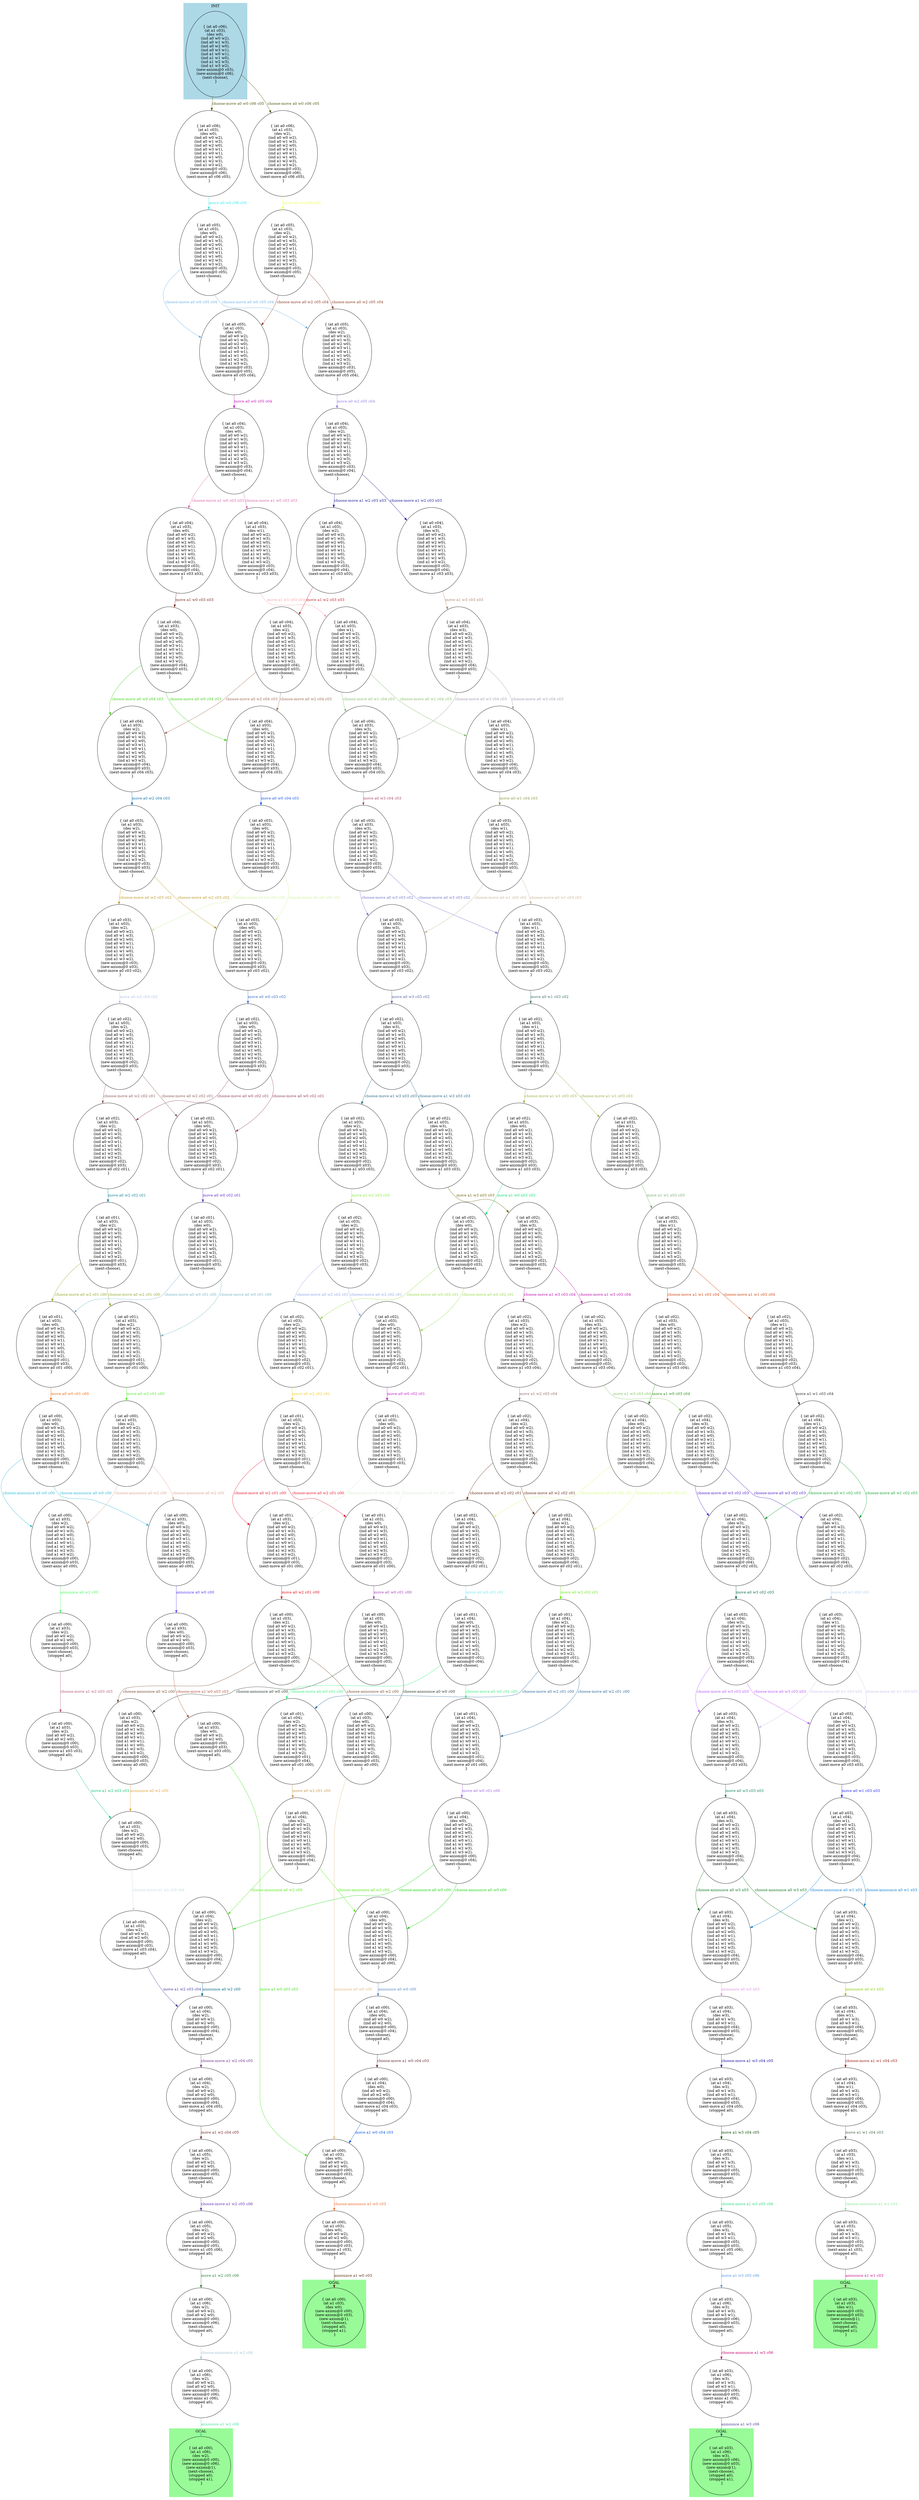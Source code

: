 digraph G {
0 [label="{ (at a0 c06),
(at a1 c03),
(des w0),
(ind a0 w0 w2),
(ind a0 w1 w3),
(ind a0 w2 w0),
(ind a0 w3 w1),
(ind a1 w0 w1),
(ind a1 w1 w0),
(ind a1 w2 w3),
(ind a1 w3 w2),
(new-axiom@0 c03),
(new-axiom@0 c06),
(next-choose),
 }"];
1 [label="{ (at a0 c06),
(at a1 c03),
(des w0),
(ind a0 w0 w2),
(ind a0 w1 w3),
(ind a0 w2 w0),
(ind a0 w3 w1),
(ind a1 w0 w1),
(ind a1 w1 w0),
(ind a1 w2 w3),
(ind a1 w3 w2),
(new-axiom@0 c03),
(new-axiom@0 c06),
(next-move a0 c06 c05),
 }"];
2 [label="{ (at a0 c06),
(at a1 c03),
(des w2),
(ind a0 w0 w2),
(ind a0 w1 w3),
(ind a0 w2 w0),
(ind a0 w3 w1),
(ind a1 w0 w1),
(ind a1 w1 w0),
(ind a1 w2 w3),
(ind a1 w3 w2),
(new-axiom@0 c03),
(new-axiom@0 c06),
(next-move a0 c06 c05),
 }"];
3 [label="{ (at a0 c05),
(at a1 c03),
(des w0),
(ind a0 w0 w2),
(ind a0 w1 w3),
(ind a0 w2 w0),
(ind a0 w3 w1),
(ind a1 w0 w1),
(ind a1 w1 w0),
(ind a1 w2 w3),
(ind a1 w3 w2),
(new-axiom@0 c03),
(new-axiom@0 c05),
(next-choose),
 }"];
4 [label="{ (at a0 c05),
(at a1 c03),
(des w2),
(ind a0 w0 w2),
(ind a0 w1 w3),
(ind a0 w2 w0),
(ind a0 w3 w1),
(ind a1 w0 w1),
(ind a1 w1 w0),
(ind a1 w2 w3),
(ind a1 w3 w2),
(new-axiom@0 c03),
(new-axiom@0 c05),
(next-choose),
 }"];
5 [label="{ (at a0 c05),
(at a1 c03),
(des w0),
(ind a0 w0 w2),
(ind a0 w1 w3),
(ind a0 w2 w0),
(ind a0 w3 w1),
(ind a1 w0 w1),
(ind a1 w1 w0),
(ind a1 w2 w3),
(ind a1 w3 w2),
(new-axiom@0 c03),
(new-axiom@0 c05),
(next-move a0 c05 c04),
 }"];
6 [label="{ (at a0 c05),
(at a1 c03),
(des w2),
(ind a0 w0 w2),
(ind a0 w1 w3),
(ind a0 w2 w0),
(ind a0 w3 w1),
(ind a1 w0 w1),
(ind a1 w1 w0),
(ind a1 w2 w3),
(ind a1 w3 w2),
(new-axiom@0 c03),
(new-axiom@0 c05),
(next-move a0 c05 c04),
 }"];
7 [label="{ (at a0 c04),
(at a1 c03),
(des w0),
(ind a0 w0 w2),
(ind a0 w1 w3),
(ind a0 w2 w0),
(ind a0 w3 w1),
(ind a1 w0 w1),
(ind a1 w1 w0),
(ind a1 w2 w3),
(ind a1 w3 w2),
(new-axiom@0 c03),
(new-axiom@0 c04),
(next-choose),
 }"];
8 [label="{ (at a0 c04),
(at a1 c03),
(des w2),
(ind a0 w0 w2),
(ind a0 w1 w3),
(ind a0 w2 w0),
(ind a0 w3 w1),
(ind a1 w0 w1),
(ind a1 w1 w0),
(ind a1 w2 w3),
(ind a1 w3 w2),
(new-axiom@0 c03),
(new-axiom@0 c04),
(next-choose),
 }"];
9 [label="{ (at a0 c04),
(at a1 c03),
(des w0),
(ind a0 w0 w2),
(ind a0 w1 w3),
(ind a0 w2 w0),
(ind a0 w3 w1),
(ind a1 w0 w1),
(ind a1 w1 w0),
(ind a1 w2 w3),
(ind a1 w3 w2),
(new-axiom@0 c03),
(new-axiom@0 c04),
(next-move a1 c03 x03),
 }"];
10 [label="{ (at a0 c04),
(at a1 c03),
(des w1),
(ind a0 w0 w2),
(ind a0 w1 w3),
(ind a0 w2 w0),
(ind a0 w3 w1),
(ind a1 w0 w1),
(ind a1 w1 w0),
(ind a1 w2 w3),
(ind a1 w3 w2),
(new-axiom@0 c03),
(new-axiom@0 c04),
(next-move a1 c03 x03),
 }"];
11 [label="{ (at a0 c04),
(at a1 c03),
(des w3),
(ind a0 w0 w2),
(ind a0 w1 w3),
(ind a0 w2 w0),
(ind a0 w3 w1),
(ind a1 w0 w1),
(ind a1 w1 w0),
(ind a1 w2 w3),
(ind a1 w3 w2),
(new-axiom@0 c03),
(new-axiom@0 c04),
(next-move a1 c03 x03),
 }"];
12 [label="{ (at a0 c04),
(at a1 c03),
(des w2),
(ind a0 w0 w2),
(ind a0 w1 w3),
(ind a0 w2 w0),
(ind a0 w3 w1),
(ind a1 w0 w1),
(ind a1 w1 w0),
(ind a1 w2 w3),
(ind a1 w3 w2),
(new-axiom@0 c03),
(new-axiom@0 c04),
(next-move a1 c03 x03),
 }"];
13 [label="{ (at a0 c04),
(at a1 x03),
(des w0),
(ind a0 w0 w2),
(ind a0 w1 w3),
(ind a0 w2 w0),
(ind a0 w3 w1),
(ind a1 w0 w1),
(ind a1 w1 w0),
(ind a1 w2 w3),
(ind a1 w3 w2),
(new-axiom@0 c04),
(new-axiom@0 x03),
(next-choose),
 }"];
14 [label="{ (at a0 c04),
(at a1 x03),
(des w1),
(ind a0 w0 w2),
(ind a0 w1 w3),
(ind a0 w2 w0),
(ind a0 w3 w1),
(ind a1 w0 w1),
(ind a1 w1 w0),
(ind a1 w2 w3),
(ind a1 w3 w2),
(new-axiom@0 c04),
(new-axiom@0 x03),
(next-choose),
 }"];
15 [label="{ (at a0 c04),
(at a1 x03),
(des w3),
(ind a0 w0 w2),
(ind a0 w1 w3),
(ind a0 w2 w0),
(ind a0 w3 w1),
(ind a1 w0 w1),
(ind a1 w1 w0),
(ind a1 w2 w3),
(ind a1 w3 w2),
(new-axiom@0 c04),
(new-axiom@0 x03),
(next-choose),
 }"];
16 [label="{ (at a0 c04),
(at a1 x03),
(des w2),
(ind a0 w0 w2),
(ind a0 w1 w3),
(ind a0 w2 w0),
(ind a0 w3 w1),
(ind a1 w0 w1),
(ind a1 w1 w0),
(ind a1 w2 w3),
(ind a1 w3 w2),
(new-axiom@0 c04),
(new-axiom@0 x03),
(next-choose),
 }"];
17 [label="{ (at a0 c04),
(at a1 x03),
(des w2),
(ind a0 w0 w2),
(ind a0 w1 w3),
(ind a0 w2 w0),
(ind a0 w3 w1),
(ind a1 w0 w1),
(ind a1 w1 w0),
(ind a1 w2 w3),
(ind a1 w3 w2),
(new-axiom@0 c04),
(new-axiom@0 x03),
(next-move a0 c04 c03),
 }"];
18 [label="{ (at a0 c04),
(at a1 x03),
(des w0),
(ind a0 w0 w2),
(ind a0 w1 w3),
(ind a0 w2 w0),
(ind a0 w3 w1),
(ind a1 w0 w1),
(ind a1 w1 w0),
(ind a1 w2 w3),
(ind a1 w3 w2),
(new-axiom@0 c04),
(new-axiom@0 x03),
(next-move a0 c04 c03),
 }"];
19 [label="{ (at a0 c04),
(at a1 x03),
(des w3),
(ind a0 w0 w2),
(ind a0 w1 w3),
(ind a0 w2 w0),
(ind a0 w3 w1),
(ind a1 w0 w1),
(ind a1 w1 w0),
(ind a1 w2 w3),
(ind a1 w3 w2),
(new-axiom@0 c04),
(new-axiom@0 x03),
(next-move a0 c04 c03),
 }"];
20 [label="{ (at a0 c04),
(at a1 x03),
(des w1),
(ind a0 w0 w2),
(ind a0 w1 w3),
(ind a0 w2 w0),
(ind a0 w3 w1),
(ind a1 w0 w1),
(ind a1 w1 w0),
(ind a1 w2 w3),
(ind a1 w3 w2),
(new-axiom@0 c04),
(new-axiom@0 x03),
(next-move a0 c04 c03),
 }"];
21 [label="{ (at a0 c03),
(at a1 x03),
(des w2),
(ind a0 w0 w2),
(ind a0 w1 w3),
(ind a0 w2 w0),
(ind a0 w3 w1),
(ind a1 w0 w1),
(ind a1 w1 w0),
(ind a1 w2 w3),
(ind a1 w3 w2),
(new-axiom@0 c03),
(new-axiom@0 x03),
(next-choose),
 }"];
22 [label="{ (at a0 c03),
(at a1 x03),
(des w0),
(ind a0 w0 w2),
(ind a0 w1 w3),
(ind a0 w2 w0),
(ind a0 w3 w1),
(ind a1 w0 w1),
(ind a1 w1 w0),
(ind a1 w2 w3),
(ind a1 w3 w2),
(new-axiom@0 c03),
(new-axiom@0 x03),
(next-choose),
 }"];
23 [label="{ (at a0 c03),
(at a1 x03),
(des w3),
(ind a0 w0 w2),
(ind a0 w1 w3),
(ind a0 w2 w0),
(ind a0 w3 w1),
(ind a1 w0 w1),
(ind a1 w1 w0),
(ind a1 w2 w3),
(ind a1 w3 w2),
(new-axiom@0 c03),
(new-axiom@0 x03),
(next-choose),
 }"];
24 [label="{ (at a0 c03),
(at a1 x03),
(des w1),
(ind a0 w0 w2),
(ind a0 w1 w3),
(ind a0 w2 w0),
(ind a0 w3 w1),
(ind a1 w0 w1),
(ind a1 w1 w0),
(ind a1 w2 w3),
(ind a1 w3 w2),
(new-axiom@0 c03),
(new-axiom@0 x03),
(next-choose),
 }"];
25 [label="{ (at a0 c03),
(at a1 x03),
(des w2),
(ind a0 w0 w2),
(ind a0 w1 w3),
(ind a0 w2 w0),
(ind a0 w3 w1),
(ind a1 w0 w1),
(ind a1 w1 w0),
(ind a1 w2 w3),
(ind a1 w3 w2),
(new-axiom@0 c03),
(new-axiom@0 x03),
(next-move a0 c03 c02),
 }"];
26 [label="{ (at a0 c03),
(at a1 x03),
(des w0),
(ind a0 w0 w2),
(ind a0 w1 w3),
(ind a0 w2 w0),
(ind a0 w3 w1),
(ind a1 w0 w1),
(ind a1 w1 w0),
(ind a1 w2 w3),
(ind a1 w3 w2),
(new-axiom@0 c03),
(new-axiom@0 x03),
(next-move a0 c03 c02),
 }"];
27 [label="{ (at a0 c03),
(at a1 x03),
(des w3),
(ind a0 w0 w2),
(ind a0 w1 w3),
(ind a0 w2 w0),
(ind a0 w3 w1),
(ind a1 w0 w1),
(ind a1 w1 w0),
(ind a1 w2 w3),
(ind a1 w3 w2),
(new-axiom@0 c03),
(new-axiom@0 x03),
(next-move a0 c03 c02),
 }"];
28 [label="{ (at a0 c03),
(at a1 x03),
(des w1),
(ind a0 w0 w2),
(ind a0 w1 w3),
(ind a0 w2 w0),
(ind a0 w3 w1),
(ind a1 w0 w1),
(ind a1 w1 w0),
(ind a1 w2 w3),
(ind a1 w3 w2),
(new-axiom@0 c03),
(new-axiom@0 x03),
(next-move a0 c03 c02),
 }"];
29 [label="{ (at a0 c02),
(at a1 x03),
(des w2),
(ind a0 w0 w2),
(ind a0 w1 w3),
(ind a0 w2 w0),
(ind a0 w3 w1),
(ind a1 w0 w1),
(ind a1 w1 w0),
(ind a1 w2 w3),
(ind a1 w3 w2),
(new-axiom@0 c02),
(new-axiom@0 x03),
(next-choose),
 }"];
30 [label="{ (at a0 c02),
(at a1 x03),
(des w0),
(ind a0 w0 w2),
(ind a0 w1 w3),
(ind a0 w2 w0),
(ind a0 w3 w1),
(ind a1 w0 w1),
(ind a1 w1 w0),
(ind a1 w2 w3),
(ind a1 w3 w2),
(new-axiom@0 c02),
(new-axiom@0 x03),
(next-choose),
 }"];
31 [label="{ (at a0 c02),
(at a1 x03),
(des w3),
(ind a0 w0 w2),
(ind a0 w1 w3),
(ind a0 w2 w0),
(ind a0 w3 w1),
(ind a1 w0 w1),
(ind a1 w1 w0),
(ind a1 w2 w3),
(ind a1 w3 w2),
(new-axiom@0 c02),
(new-axiom@0 x03),
(next-choose),
 }"];
32 [label="{ (at a0 c02),
(at a1 x03),
(des w1),
(ind a0 w0 w2),
(ind a0 w1 w3),
(ind a0 w2 w0),
(ind a0 w3 w1),
(ind a1 w0 w1),
(ind a1 w1 w0),
(ind a1 w2 w3),
(ind a1 w3 w2),
(new-axiom@0 c02),
(new-axiom@0 x03),
(next-choose),
 }"];
33 [label="{ (at a0 c02),
(at a1 x03),
(des w2),
(ind a0 w0 w2),
(ind a0 w1 w3),
(ind a0 w2 w0),
(ind a0 w3 w1),
(ind a1 w0 w1),
(ind a1 w1 w0),
(ind a1 w2 w3),
(ind a1 w3 w2),
(new-axiom@0 c02),
(new-axiom@0 x03),
(next-move a0 c02 c01),
 }"];
34 [label="{ (at a0 c02),
(at a1 x03),
(des w0),
(ind a0 w0 w2),
(ind a0 w1 w3),
(ind a0 w2 w0),
(ind a0 w3 w1),
(ind a1 w0 w1),
(ind a1 w1 w0),
(ind a1 w2 w3),
(ind a1 w3 w2),
(new-axiom@0 c02),
(new-axiom@0 x03),
(next-move a0 c02 c01),
 }"];
35 [label="{ (at a0 c02),
(at a1 x03),
(des w2),
(ind a0 w0 w2),
(ind a0 w1 w3),
(ind a0 w2 w0),
(ind a0 w3 w1),
(ind a1 w0 w1),
(ind a1 w1 w0),
(ind a1 w2 w3),
(ind a1 w3 w2),
(new-axiom@0 c02),
(new-axiom@0 x03),
(next-move a1 x03 c03),
 }"];
36 [label="{ (at a0 c02),
(at a1 x03),
(des w3),
(ind a0 w0 w2),
(ind a0 w1 w3),
(ind a0 w2 w0),
(ind a0 w3 w1),
(ind a1 w0 w1),
(ind a1 w1 w0),
(ind a1 w2 w3),
(ind a1 w3 w2),
(new-axiom@0 c02),
(new-axiom@0 x03),
(next-move a1 x03 c03),
 }"];
37 [label="{ (at a0 c02),
(at a1 x03),
(des w1),
(ind a0 w0 w2),
(ind a0 w1 w3),
(ind a0 w2 w0),
(ind a0 w3 w1),
(ind a1 w0 w1),
(ind a1 w1 w0),
(ind a1 w2 w3),
(ind a1 w3 w2),
(new-axiom@0 c02),
(new-axiom@0 x03),
(next-move a1 x03 c03),
 }"];
38 [label="{ (at a0 c02),
(at a1 x03),
(des w0),
(ind a0 w0 w2),
(ind a0 w1 w3),
(ind a0 w2 w0),
(ind a0 w3 w1),
(ind a1 w0 w1),
(ind a1 w1 w0),
(ind a1 w2 w3),
(ind a1 w3 w2),
(new-axiom@0 c02),
(new-axiom@0 x03),
(next-move a1 x03 c03),
 }"];
39 [label="{ (at a0 c01),
(at a1 x03),
(des w2),
(ind a0 w0 w2),
(ind a0 w1 w3),
(ind a0 w2 w0),
(ind a0 w3 w1),
(ind a1 w0 w1),
(ind a1 w1 w0),
(ind a1 w2 w3),
(ind a1 w3 w2),
(new-axiom@0 c01),
(new-axiom@0 x03),
(next-choose),
 }"];
40 [label="{ (at a0 c01),
(at a1 x03),
(des w0),
(ind a0 w0 w2),
(ind a0 w1 w3),
(ind a0 w2 w0),
(ind a0 w3 w1),
(ind a1 w0 w1),
(ind a1 w1 w0),
(ind a1 w2 w3),
(ind a1 w3 w2),
(new-axiom@0 c01),
(new-axiom@0 x03),
(next-choose),
 }"];
41 [label="{ (at a0 c02),
(at a1 c03),
(des w2),
(ind a0 w0 w2),
(ind a0 w1 w3),
(ind a0 w2 w0),
(ind a0 w3 w1),
(ind a1 w0 w1),
(ind a1 w1 w0),
(ind a1 w2 w3),
(ind a1 w3 w2),
(new-axiom@0 c02),
(new-axiom@0 c03),
(next-choose),
 }"];
42 [label="{ (at a0 c02),
(at a1 c03),
(des w3),
(ind a0 w0 w2),
(ind a0 w1 w3),
(ind a0 w2 w0),
(ind a0 w3 w1),
(ind a1 w0 w1),
(ind a1 w1 w0),
(ind a1 w2 w3),
(ind a1 w3 w2),
(new-axiom@0 c02),
(new-axiom@0 c03),
(next-choose),
 }"];
43 [label="{ (at a0 c02),
(at a1 c03),
(des w1),
(ind a0 w0 w2),
(ind a0 w1 w3),
(ind a0 w2 w0),
(ind a0 w3 w1),
(ind a1 w0 w1),
(ind a1 w1 w0),
(ind a1 w2 w3),
(ind a1 w3 w2),
(new-axiom@0 c02),
(new-axiom@0 c03),
(next-choose),
 }"];
44 [label="{ (at a0 c02),
(at a1 c03),
(des w0),
(ind a0 w0 w2),
(ind a0 w1 w3),
(ind a0 w2 w0),
(ind a0 w3 w1),
(ind a1 w0 w1),
(ind a1 w1 w0),
(ind a1 w2 w3),
(ind a1 w3 w2),
(new-axiom@0 c02),
(new-axiom@0 c03),
(next-choose),
 }"];
45 [label="{ (at a0 c01),
(at a1 x03),
(des w0),
(ind a0 w0 w2),
(ind a0 w1 w3),
(ind a0 w2 w0),
(ind a0 w3 w1),
(ind a1 w0 w1),
(ind a1 w1 w0),
(ind a1 w2 w3),
(ind a1 w3 w2),
(new-axiom@0 c01),
(new-axiom@0 x03),
(next-move a0 c01 c00),
 }"];
46 [label="{ (at a0 c01),
(at a1 x03),
(des w2),
(ind a0 w0 w2),
(ind a0 w1 w3),
(ind a0 w2 w0),
(ind a0 w3 w1),
(ind a1 w0 w1),
(ind a1 w1 w0),
(ind a1 w2 w3),
(ind a1 w3 w2),
(new-axiom@0 c01),
(new-axiom@0 x03),
(next-move a0 c01 c00),
 }"];
47 [label="{ (at a0 c02),
(at a1 c03),
(des w2),
(ind a0 w0 w2),
(ind a0 w1 w3),
(ind a0 w2 w0),
(ind a0 w3 w1),
(ind a1 w0 w1),
(ind a1 w1 w0),
(ind a1 w2 w3),
(ind a1 w3 w2),
(new-axiom@0 c02),
(new-axiom@0 c03),
(next-move a0 c02 c01),
 }"];
48 [label="{ (at a0 c02),
(at a1 c03),
(des w0),
(ind a0 w0 w2),
(ind a0 w1 w3),
(ind a0 w2 w0),
(ind a0 w3 w1),
(ind a1 w0 w1),
(ind a1 w1 w0),
(ind a1 w2 w3),
(ind a1 w3 w2),
(new-axiom@0 c02),
(new-axiom@0 c03),
(next-move a0 c02 c01),
 }"];
49 [label="{ (at a0 c02),
(at a1 c03),
(des w2),
(ind a0 w0 w2),
(ind a0 w1 w3),
(ind a0 w2 w0),
(ind a0 w3 w1),
(ind a1 w0 w1),
(ind a1 w1 w0),
(ind a1 w2 w3),
(ind a1 w3 w2),
(new-axiom@0 c02),
(new-axiom@0 c03),
(next-move a1 c03 c04),
 }"];
50 [label="{ (at a0 c02),
(at a1 c03),
(des w3),
(ind a0 w0 w2),
(ind a0 w1 w3),
(ind a0 w2 w0),
(ind a0 w3 w1),
(ind a1 w0 w1),
(ind a1 w1 w0),
(ind a1 w2 w3),
(ind a1 w3 w2),
(new-axiom@0 c02),
(new-axiom@0 c03),
(next-move a1 c03 c04),
 }"];
51 [label="{ (at a0 c02),
(at a1 c03),
(des w1),
(ind a0 w0 w2),
(ind a0 w1 w3),
(ind a0 w2 w0),
(ind a0 w3 w1),
(ind a1 w0 w1),
(ind a1 w1 w0),
(ind a1 w2 w3),
(ind a1 w3 w2),
(new-axiom@0 c02),
(new-axiom@0 c03),
(next-move a1 c03 c04),
 }"];
52 [label="{ (at a0 c02),
(at a1 c03),
(des w0),
(ind a0 w0 w2),
(ind a0 w1 w3),
(ind a0 w2 w0),
(ind a0 w3 w1),
(ind a1 w0 w1),
(ind a1 w1 w0),
(ind a1 w2 w3),
(ind a1 w3 w2),
(new-axiom@0 c02),
(new-axiom@0 c03),
(next-move a1 c03 c04),
 }"];
53 [label="{ (at a0 c00),
(at a1 x03),
(des w0),
(ind a0 w0 w2),
(ind a0 w1 w3),
(ind a0 w2 w0),
(ind a0 w3 w1),
(ind a1 w0 w1),
(ind a1 w1 w0),
(ind a1 w2 w3),
(ind a1 w3 w2),
(new-axiom@0 c00),
(new-axiom@0 x03),
(next-choose),
 }"];
54 [label="{ (at a0 c00),
(at a1 x03),
(des w2),
(ind a0 w0 w2),
(ind a0 w1 w3),
(ind a0 w2 w0),
(ind a0 w3 w1),
(ind a1 w0 w1),
(ind a1 w1 w0),
(ind a1 w2 w3),
(ind a1 w3 w2),
(new-axiom@0 c00),
(new-axiom@0 x03),
(next-choose),
 }"];
55 [label="{ (at a0 c01),
(at a1 c03),
(des w2),
(ind a0 w0 w2),
(ind a0 w1 w3),
(ind a0 w2 w0),
(ind a0 w3 w1),
(ind a1 w0 w1),
(ind a1 w1 w0),
(ind a1 w2 w3),
(ind a1 w3 w2),
(new-axiom@0 c01),
(new-axiom@0 c03),
(next-choose),
 }"];
56 [label="{ (at a0 c01),
(at a1 c03),
(des w0),
(ind a0 w0 w2),
(ind a0 w1 w3),
(ind a0 w2 w0),
(ind a0 w3 w1),
(ind a1 w0 w1),
(ind a1 w1 w0),
(ind a1 w2 w3),
(ind a1 w3 w2),
(new-axiom@0 c01),
(new-axiom@0 c03),
(next-choose),
 }"];
57 [label="{ (at a0 c02),
(at a1 c04),
(des w2),
(ind a0 w0 w2),
(ind a0 w1 w3),
(ind a0 w2 w0),
(ind a0 w3 w1),
(ind a1 w0 w1),
(ind a1 w1 w0),
(ind a1 w2 w3),
(ind a1 w3 w2),
(new-axiom@0 c02),
(new-axiom@0 c04),
(next-choose),
 }"];
58 [label="{ (at a0 c02),
(at a1 c04),
(des w3),
(ind a0 w0 w2),
(ind a0 w1 w3),
(ind a0 w2 w0),
(ind a0 w3 w1),
(ind a1 w0 w1),
(ind a1 w1 w0),
(ind a1 w2 w3),
(ind a1 w3 w2),
(new-axiom@0 c02),
(new-axiom@0 c04),
(next-choose),
 }"];
59 [label="{ (at a0 c02),
(at a1 c04),
(des w1),
(ind a0 w0 w2),
(ind a0 w1 w3),
(ind a0 w2 w0),
(ind a0 w3 w1),
(ind a1 w0 w1),
(ind a1 w1 w0),
(ind a1 w2 w3),
(ind a1 w3 w2),
(new-axiom@0 c02),
(new-axiom@0 c04),
(next-choose),
 }"];
60 [label="{ (at a0 c02),
(at a1 c04),
(des w0),
(ind a0 w0 w2),
(ind a0 w1 w3),
(ind a0 w2 w0),
(ind a0 w3 w1),
(ind a1 w0 w1),
(ind a1 w1 w0),
(ind a1 w2 w3),
(ind a1 w3 w2),
(new-axiom@0 c02),
(new-axiom@0 c04),
(next-choose),
 }"];
61 [label="{ (at a0 c00),
(at a1 x03),
(des w0),
(ind a0 w0 w2),
(ind a0 w1 w3),
(ind a0 w2 w0),
(ind a0 w3 w1),
(ind a1 w0 w1),
(ind a1 w1 w0),
(ind a1 w2 w3),
(ind a1 w3 w2),
(new-axiom@0 c00),
(new-axiom@0 x03),
(next-annc a0 c00),
 }"];
62 [label="{ (at a0 c00),
(at a1 x03),
(des w2),
(ind a0 w0 w2),
(ind a0 w1 w3),
(ind a0 w2 w0),
(ind a0 w3 w1),
(ind a1 w0 w1),
(ind a1 w1 w0),
(ind a1 w2 w3),
(ind a1 w3 w2),
(new-axiom@0 c00),
(new-axiom@0 x03),
(next-annc a0 c00),
 }"];
63 [label="{ (at a0 c01),
(at a1 c03),
(des w0),
(ind a0 w0 w2),
(ind a0 w1 w3),
(ind a0 w2 w0),
(ind a0 w3 w1),
(ind a1 w0 w1),
(ind a1 w1 w0),
(ind a1 w2 w3),
(ind a1 w3 w2),
(new-axiom@0 c01),
(new-axiom@0 c03),
(next-move a0 c01 c00),
 }"];
64 [label="{ (at a0 c01),
(at a1 c03),
(des w2),
(ind a0 w0 w2),
(ind a0 w1 w3),
(ind a0 w2 w0),
(ind a0 w3 w1),
(ind a1 w0 w1),
(ind a1 w1 w0),
(ind a1 w2 w3),
(ind a1 w3 w2),
(new-axiom@0 c01),
(new-axiom@0 c03),
(next-move a0 c01 c00),
 }"];
65 [label="{ (at a0 c02),
(at a1 c04),
(des w2),
(ind a0 w0 w2),
(ind a0 w1 w3),
(ind a0 w2 w0),
(ind a0 w3 w1),
(ind a1 w0 w1),
(ind a1 w1 w0),
(ind a1 w2 w3),
(ind a1 w3 w2),
(new-axiom@0 c02),
(new-axiom@0 c04),
(next-move a0 c02 c01),
 }"];
66 [label="{ (at a0 c02),
(at a1 c04),
(des w0),
(ind a0 w0 w2),
(ind a0 w1 w3),
(ind a0 w2 w0),
(ind a0 w3 w1),
(ind a1 w0 w1),
(ind a1 w1 w0),
(ind a1 w2 w3),
(ind a1 w3 w2),
(new-axiom@0 c02),
(new-axiom@0 c04),
(next-move a0 c02 c01),
 }"];
67 [label="{ (at a0 c02),
(at a1 c04),
(des w3),
(ind a0 w0 w2),
(ind a0 w1 w3),
(ind a0 w2 w0),
(ind a0 w3 w1),
(ind a1 w0 w1),
(ind a1 w1 w0),
(ind a1 w2 w3),
(ind a1 w3 w2),
(new-axiom@0 c02),
(new-axiom@0 c04),
(next-move a0 c02 c03),
 }"];
68 [label="{ (at a0 c02),
(at a1 c04),
(des w1),
(ind a0 w0 w2),
(ind a0 w1 w3),
(ind a0 w2 w0),
(ind a0 w3 w1),
(ind a1 w0 w1),
(ind a1 w1 w0),
(ind a1 w2 w3),
(ind a1 w3 w2),
(new-axiom@0 c02),
(new-axiom@0 c04),
(next-move a0 c02 c03),
 }"];
69 [label="{ (at a0 c00),
(at a1 x03),
(des w0),
(ind a0 w0 w2),
(ind a0 w2 w0),
(new-axiom@0 c00),
(new-axiom@0 x03),
(next-choose),
(stopped a0),
 }"];
70 [label="{ (at a0 c00),
(at a1 x03),
(des w2),
(ind a0 w0 w2),
(ind a0 w2 w0),
(new-axiom@0 c00),
(new-axiom@0 x03),
(next-choose),
(stopped a0),
 }"];
71 [label="{ (at a0 c00),
(at a1 c03),
(des w0),
(ind a0 w0 w2),
(ind a0 w1 w3),
(ind a0 w2 w0),
(ind a0 w3 w1),
(ind a1 w0 w1),
(ind a1 w1 w0),
(ind a1 w2 w3),
(ind a1 w3 w2),
(new-axiom@0 c00),
(new-axiom@0 c03),
(next-choose),
 }"];
72 [label="{ (at a0 c00),
(at a1 c03),
(des w2),
(ind a0 w0 w2),
(ind a0 w1 w3),
(ind a0 w2 w0),
(ind a0 w3 w1),
(ind a1 w0 w1),
(ind a1 w1 w0),
(ind a1 w2 w3),
(ind a1 w3 w2),
(new-axiom@0 c00),
(new-axiom@0 c03),
(next-choose),
 }"];
73 [label="{ (at a0 c01),
(at a1 c04),
(des w2),
(ind a0 w0 w2),
(ind a0 w1 w3),
(ind a0 w2 w0),
(ind a0 w3 w1),
(ind a1 w0 w1),
(ind a1 w1 w0),
(ind a1 w2 w3),
(ind a1 w3 w2),
(new-axiom@0 c01),
(new-axiom@0 c04),
(next-choose),
 }"];
74 [label="{ (at a0 c01),
(at a1 c04),
(des w0),
(ind a0 w0 w2),
(ind a0 w1 w3),
(ind a0 w2 w0),
(ind a0 w3 w1),
(ind a1 w0 w1),
(ind a1 w1 w0),
(ind a1 w2 w3),
(ind a1 w3 w2),
(new-axiom@0 c01),
(new-axiom@0 c04),
(next-choose),
 }"];
75 [label="{ (at a0 c03),
(at a1 c04),
(des w3),
(ind a0 w0 w2),
(ind a0 w1 w3),
(ind a0 w2 w0),
(ind a0 w3 w1),
(ind a1 w0 w1),
(ind a1 w1 w0),
(ind a1 w2 w3),
(ind a1 w3 w2),
(new-axiom@0 c03),
(new-axiom@0 c04),
(next-choose),
 }"];
76 [label="{ (at a0 c03),
(at a1 c04),
(des w1),
(ind a0 w0 w2),
(ind a0 w1 w3),
(ind a0 w2 w0),
(ind a0 w3 w1),
(ind a1 w0 w1),
(ind a1 w1 w0),
(ind a1 w2 w3),
(ind a1 w3 w2),
(new-axiom@0 c03),
(new-axiom@0 c04),
(next-choose),
 }"];
77 [label="{ (at a0 c00),
(at a1 x03),
(des w0),
(ind a0 w0 w2),
(ind a0 w2 w0),
(new-axiom@0 c00),
(new-axiom@0 x03),
(next-move a1 x03 c03),
(stopped a0),
 }"];
78 [label="{ (at a0 c00),
(at a1 x03),
(des w2),
(ind a0 w0 w2),
(ind a0 w2 w0),
(new-axiom@0 c00),
(new-axiom@0 x03),
(next-move a1 x03 c03),
(stopped a0),
 }"];
79 [label="{ (at a0 c00),
(at a1 c03),
(des w0),
(ind a0 w0 w2),
(ind a0 w1 w3),
(ind a0 w2 w0),
(ind a0 w3 w1),
(ind a1 w0 w1),
(ind a1 w1 w0),
(ind a1 w2 w3),
(ind a1 w3 w2),
(new-axiom@0 c00),
(new-axiom@0 c03),
(next-annc a0 c00),
 }"];
80 [label="{ (at a0 c00),
(at a1 c03),
(des w2),
(ind a0 w0 w2),
(ind a0 w1 w3),
(ind a0 w2 w0),
(ind a0 w3 w1),
(ind a1 w0 w1),
(ind a1 w1 w0),
(ind a1 w2 w3),
(ind a1 w3 w2),
(new-axiom@0 c00),
(new-axiom@0 c03),
(next-annc a0 c00),
 }"];
81 [label="{ (at a0 c01),
(at a1 c04),
(des w0),
(ind a0 w0 w2),
(ind a0 w1 w3),
(ind a0 w2 w0),
(ind a0 w3 w1),
(ind a1 w0 w1),
(ind a1 w1 w0),
(ind a1 w2 w3),
(ind a1 w3 w2),
(new-axiom@0 c01),
(new-axiom@0 c04),
(next-move a0 c01 c00),
 }"];
82 [label="{ (at a0 c01),
(at a1 c04),
(des w2),
(ind a0 w0 w2),
(ind a0 w1 w3),
(ind a0 w2 w0),
(ind a0 w3 w1),
(ind a1 w0 w1),
(ind a1 w1 w0),
(ind a1 w2 w3),
(ind a1 w3 w2),
(new-axiom@0 c01),
(new-axiom@0 c04),
(next-move a0 c01 c00),
 }"];
83 [label="{ (at a0 c03),
(at a1 c04),
(des w1),
(ind a0 w0 w2),
(ind a0 w1 w3),
(ind a0 w2 w0),
(ind a0 w3 w1),
(ind a1 w0 w1),
(ind a1 w1 w0),
(ind a1 w2 w3),
(ind a1 w3 w2),
(new-axiom@0 c03),
(new-axiom@0 c04),
(next-move a0 c03 x03),
 }"];
84 [label="{ (at a0 c03),
(at a1 c04),
(des w3),
(ind a0 w0 w2),
(ind a0 w1 w3),
(ind a0 w2 w0),
(ind a0 w3 w1),
(ind a1 w0 w1),
(ind a1 w1 w0),
(ind a1 w2 w3),
(ind a1 w3 w2),
(new-axiom@0 c03),
(new-axiom@0 c04),
(next-move a0 c03 x03),
 }"];
85 [label="{ (at a0 c00),
(at a1 c03),
(des w0),
(ind a0 w0 w2),
(ind a0 w2 w0),
(new-axiom@0 c00),
(new-axiom@0 c03),
(next-choose),
(stopped a0),
 }"];
86 [label="{ (at a0 c00),
(at a1 c03),
(des w2),
(ind a0 w0 w2),
(ind a0 w2 w0),
(new-axiom@0 c00),
(new-axiom@0 c03),
(next-choose),
(stopped a0),
 }"];
87 [label="{ (at a0 c00),
(at a1 c04),
(des w0),
(ind a0 w0 w2),
(ind a0 w1 w3),
(ind a0 w2 w0),
(ind a0 w3 w1),
(ind a1 w0 w1),
(ind a1 w1 w0),
(ind a1 w2 w3),
(ind a1 w3 w2),
(new-axiom@0 c00),
(new-axiom@0 c04),
(next-choose),
 }"];
88 [label="{ (at a0 c00),
(at a1 c04),
(des w2),
(ind a0 w0 w2),
(ind a0 w1 w3),
(ind a0 w2 w0),
(ind a0 w3 w1),
(ind a1 w0 w1),
(ind a1 w1 w0),
(ind a1 w2 w3),
(ind a1 w3 w2),
(new-axiom@0 c00),
(new-axiom@0 c04),
(next-choose),
 }"];
89 [label="{ (at a0 x03),
(at a1 c04),
(des w1),
(ind a0 w0 w2),
(ind a0 w1 w3),
(ind a0 w2 w0),
(ind a0 w3 w1),
(ind a1 w0 w1),
(ind a1 w1 w0),
(ind a1 w2 w3),
(ind a1 w3 w2),
(new-axiom@0 c04),
(new-axiom@0 x03),
(next-choose),
 }"];
90 [label="{ (at a0 x03),
(at a1 c04),
(des w3),
(ind a0 w0 w2),
(ind a0 w1 w3),
(ind a0 w2 w0),
(ind a0 w3 w1),
(ind a1 w0 w1),
(ind a1 w1 w0),
(ind a1 w2 w3),
(ind a1 w3 w2),
(new-axiom@0 c04),
(new-axiom@0 x03),
(next-choose),
 }"];
91 [label="{ (at a0 c00),
(at a1 c03),
(des w0),
(ind a0 w0 w2),
(ind a0 w2 w0),
(new-axiom@0 c00),
(new-axiom@0 c03),
(next-annc a1 c03),
(stopped a0),
 }"];
92 [label="{ (at a0 c00),
(at a1 c03),
(des w2),
(ind a0 w0 w2),
(ind a0 w2 w0),
(new-axiom@0 c00),
(new-axiom@0 c03),
(next-move a1 c03 c04),
(stopped a0),
 }"];
93 [label="{ (at a0 c00),
(at a1 c04),
(des w0),
(ind a0 w0 w2),
(ind a0 w1 w3),
(ind a0 w2 w0),
(ind a0 w3 w1),
(ind a1 w0 w1),
(ind a1 w1 w0),
(ind a1 w2 w3),
(ind a1 w3 w2),
(new-axiom@0 c00),
(new-axiom@0 c04),
(next-annc a0 c00),
 }"];
94 [label="{ (at a0 c00),
(at a1 c04),
(des w2),
(ind a0 w0 w2),
(ind a0 w1 w3),
(ind a0 w2 w0),
(ind a0 w3 w1),
(ind a1 w0 w1),
(ind a1 w1 w0),
(ind a1 w2 w3),
(ind a1 w3 w2),
(new-axiom@0 c00),
(new-axiom@0 c04),
(next-annc a0 c00),
 }"];
95 [label="{ (at a0 x03),
(at a1 c04),
(des w3),
(ind a0 w0 w2),
(ind a0 w1 w3),
(ind a0 w2 w0),
(ind a0 w3 w1),
(ind a1 w0 w1),
(ind a1 w1 w0),
(ind a1 w2 w3),
(ind a1 w3 w2),
(new-axiom@0 c04),
(new-axiom@0 x03),
(next-annc a0 x03),
 }"];
96 [label="{ (at a0 x03),
(at a1 c04),
(des w1),
(ind a0 w0 w2),
(ind a0 w1 w3),
(ind a0 w2 w0),
(ind a0 w3 w1),
(ind a1 w0 w1),
(ind a1 w1 w0),
(ind a1 w2 w3),
(ind a1 w3 w2),
(new-axiom@0 c04),
(new-axiom@0 x03),
(next-annc a0 x03),
 }"];
97 [label="{ (at a0 c00),
(at a1 c03),
(des w0),
(new-axiom@0 c00),
(new-axiom@0 c03),
(new-axiom@1),
(next-choose),
(stopped a0),
(stopped a1),
 }"];
98 [label="{ (at a0 c00),
(at a1 c04),
(des w2),
(ind a0 w0 w2),
(ind a0 w2 w0),
(new-axiom@0 c00),
(new-axiom@0 c04),
(next-choose),
(stopped a0),
 }"];
99 [label="{ (at a0 c00),
(at a1 c04),
(des w0),
(ind a0 w0 w2),
(ind a0 w2 w0),
(new-axiom@0 c00),
(new-axiom@0 c04),
(next-choose),
(stopped a0),
 }"];
100 [label="{ (at a0 x03),
(at a1 c04),
(des w3),
(ind a0 w1 w3),
(ind a0 w3 w1),
(new-axiom@0 c04),
(new-axiom@0 x03),
(next-choose),
(stopped a0),
 }"];
101 [label="{ (at a0 x03),
(at a1 c04),
(des w1),
(ind a0 w1 w3),
(ind a0 w3 w1),
(new-axiom@0 c04),
(new-axiom@0 x03),
(next-choose),
(stopped a0),
 }"];
102 [label="{ (at a0 c00),
(at a1 c04),
(des w2),
(ind a0 w0 w2),
(ind a0 w2 w0),
(new-axiom@0 c00),
(new-axiom@0 c04),
(next-move a1 c04 c05),
(stopped a0),
 }"];
103 [label="{ (at a0 c00),
(at a1 c04),
(des w0),
(ind a0 w0 w2),
(ind a0 w2 w0),
(new-axiom@0 c00),
(new-axiom@0 c04),
(next-move a1 c04 c03),
(stopped a0),
 }"];
104 [label="{ (at a0 x03),
(at a1 c04),
(des w3),
(ind a0 w1 w3),
(ind a0 w3 w1),
(new-axiom@0 c04),
(new-axiom@0 x03),
(next-move a1 c04 c05),
(stopped a0),
 }"];
105 [label="{ (at a0 x03),
(at a1 c04),
(des w1),
(ind a0 w1 w3),
(ind a0 w3 w1),
(new-axiom@0 c04),
(new-axiom@0 x03),
(next-move a1 c04 c03),
(stopped a0),
 }"];
106 [label="{ (at a0 c00),
(at a1 c05),
(des w2),
(ind a0 w0 w2),
(ind a0 w2 w0),
(new-axiom@0 c00),
(new-axiom@0 c05),
(next-choose),
(stopped a0),
 }"];
107 [label="{ (at a0 x03),
(at a1 c05),
(des w3),
(ind a0 w1 w3),
(ind a0 w3 w1),
(new-axiom@0 c05),
(new-axiom@0 x03),
(next-choose),
(stopped a0),
 }"];
108 [label="{ (at a0 x03),
(at a1 c03),
(des w1),
(ind a0 w1 w3),
(ind a0 w3 w1),
(new-axiom@0 c03),
(new-axiom@0 x03),
(next-choose),
(stopped a0),
 }"];
109 [label="{ (at a0 c00),
(at a1 c05),
(des w2),
(ind a0 w0 w2),
(ind a0 w2 w0),
(new-axiom@0 c00),
(new-axiom@0 c05),
(next-move a1 c05 c06),
(stopped a0),
 }"];
110 [label="{ (at a0 x03),
(at a1 c05),
(des w3),
(ind a0 w1 w3),
(ind a0 w3 w1),
(new-axiom@0 c05),
(new-axiom@0 x03),
(next-move a1 c05 c06),
(stopped a0),
 }"];
111 [label="{ (at a0 x03),
(at a1 c03),
(des w1),
(ind a0 w1 w3),
(ind a0 w3 w1),
(new-axiom@0 c03),
(new-axiom@0 x03),
(next-annc a1 c03),
(stopped a0),
 }"];
112 [label="{ (at a0 c00),
(at a1 c06),
(des w2),
(ind a0 w0 w2),
(ind a0 w2 w0),
(new-axiom@0 c00),
(new-axiom@0 c06),
(next-choose),
(stopped a0),
 }"];
113 [label="{ (at a0 x03),
(at a1 c06),
(des w3),
(ind a0 w1 w3),
(ind a0 w3 w1),
(new-axiom@0 c06),
(new-axiom@0 x03),
(next-choose),
(stopped a0),
 }"];
114 [label="{ (at a0 x03),
(at a1 c03),
(des w1),
(new-axiom@0 c03),
(new-axiom@0 x03),
(new-axiom@1),
(next-choose),
(stopped a0),
(stopped a1),
 }"];
115 [label="{ (at a0 c00),
(at a1 c06),
(des w2),
(ind a0 w0 w2),
(ind a0 w2 w0),
(new-axiom@0 c00),
(new-axiom@0 c06),
(next-annc a1 c06),
(stopped a0),
 }"];
116 [label="{ (at a0 x03),
(at a1 c06),
(des w3),
(ind a0 w1 w3),
(ind a0 w3 w1),
(new-axiom@0 c06),
(new-axiom@0 x03),
(next-annc a1 c06),
(stopped a0),
 }"];
117 [label="{ (at a0 c00),
(at a1 c06),
(des w2),
(new-axiom@0 c00),
(new-axiom@0 c06),
(new-axiom@1),
(next-choose),
(stopped a0),
(stopped a1),
 }"];
118 [label="{ (at a0 x03),
(at a1 c06),
(des w3),
(new-axiom@0 c06),
(new-axiom@0 x03),
(new-axiom@1),
(next-choose),
(stopped a0),
(stopped a1),
 }"];
0 -> 1 [label="choose-move a0 w0 c06 c05", color="#545711", fontcolor="#545711"];
0 -> 2 [label="choose-move a0 w0 c06 c05", color="#545711", fontcolor="#545711"];
1 -> 3 [label="move a0 w0 c06 c05", color="#2EEBEE", fontcolor="#2EEBEE"];
2 -> 4 [label="move a0 w2 c06 c05", color="#EEFE4C", fontcolor="#EEFE4C"];
3 -> 5 [label="choose-move a0 w0 c05 c04", color="#6DB1E8", fontcolor="#6DB1E8"];
3 -> 6 [label="choose-move a0 w0 c05 c04", color="#6DB1E8", fontcolor="#6DB1E8"];
4 -> 6 [label="choose-move a0 w2 c05 c04", color="#8C4029", fontcolor="#8C4029"];
4 -> 5 [label="choose-move a0 w2 c05 c04", color="#8C4029", fontcolor="#8C4029"];
5 -> 7 [label="move a0 w0 c05 c04", color="#C31BBE", fontcolor="#C31BBE"];
6 -> 8 [label="move a0 w2 c05 c04", color="#957BE5", fontcolor="#957BE5"];
7 -> 9 [label="choose-move a1 w0 c03 x03", color="#DB69AE", fontcolor="#DB69AE"];
7 -> 10 [label="choose-move a1 w0 c03 x03", color="#DB69AE", fontcolor="#DB69AE"];
8 -> 11 [label="choose-move a1 w2 c03 x03", color="#23249C", fontcolor="#23249C"];
8 -> 12 [label="choose-move a1 w2 c03 x03", color="#23249C", fontcolor="#23249C"];
9 -> 13 [label="move a1 w0 c03 x03", color="#792E27", fontcolor="#792E27"];
10 -> 14 [label="move a1 w1 c03 x03", color="#FCA1A6", fontcolor="#FCA1A6"];
11 -> 15 [label="move a1 w3 c03 x03", color="#AA8574", fontcolor="#AA8574"];
12 -> 16 [label="move a1 w2 c03 x03", color="#C12733", fontcolor="#C12733"];
13 -> 17 [label="choose-move a0 w0 c04 c03", color="#43D21B", fontcolor="#43D21B"];
13 -> 18 [label="choose-move a0 w0 c04 c03", color="#43D21B", fontcolor="#43D21B"];
14 -> 19 [label="choose-move a0 w1 c04 c03", color="#87BB6B", fontcolor="#87BB6B"];
14 -> 20 [label="choose-move a0 w1 c04 c03", color="#87BB6B", fontcolor="#87BB6B"];
15 -> 20 [label="choose-move a0 w3 c04 c03", color="#A49CAF", fontcolor="#A49CAF"];
15 -> 19 [label="choose-move a0 w3 c04 c03", color="#A49CAF", fontcolor="#A49CAF"];
16 -> 18 [label="choose-move a0 w2 c04 c03", color="#A16D58", fontcolor="#A16D58"];
16 -> 17 [label="choose-move a0 w2 c04 c03", color="#A16D58", fontcolor="#A16D58"];
17 -> 21 [label="move a0 w2 c04 c03", color="#0E71B0", fontcolor="#0E71B0"];
18 -> 22 [label="move a0 w0 c04 c03", color="#1C57E7", fontcolor="#1C57E7"];
19 -> 23 [label="move a0 w3 c04 c03", color="#AB4A6B", fontcolor="#AB4A6B"];
20 -> 24 [label="move a0 w1 c04 c03", color="#8A9941", fontcolor="#8A9941"];
21 -> 25 [label="choose-move a0 w2 c03 c02", color="#C0992A", fontcolor="#C0992A"];
21 -> 26 [label="choose-move a0 w2 c03 c02", color="#C0992A", fontcolor="#C0992A"];
22 -> 26 [label="choose-move a0 w0 c03 c02", color="#CBF29B", fontcolor="#CBF29B"];
22 -> 25 [label="choose-move a0 w0 c03 c02", color="#CBF29B", fontcolor="#CBF29B"];
23 -> 27 [label="choose-move a0 w3 c03 c02", color="#7778C9", fontcolor="#7778C9"];
23 -> 28 [label="choose-move a0 w3 c03 c02", color="#7778C9", fontcolor="#7778C9"];
24 -> 27 [label="choose-move a0 w1 c03 c02", color="#C7B696", fontcolor="#C7B696"];
24 -> 28 [label="choose-move a0 w1 c03 c02", color="#C7B696", fontcolor="#C7B696"];
25 -> 29 [label="move a0 w2 c03 c02", color="#B1C1E9", fontcolor="#B1C1E9"];
26 -> 30 [label="move a0 w0 c03 c02", color="#356EC6", fontcolor="#356EC6"];
27 -> 31 [label="move a0 w3 c03 c02", color="#5963A7", fontcolor="#5963A7"];
28 -> 32 [label="move a0 w1 c03 c02", color="#3D7470", fontcolor="#3D7470"];
29 -> 33 [label="choose-move a0 w2 c02 c01", color="#8D5E5B", fontcolor="#8D5E5B"];
29 -> 34 [label="choose-move a0 w2 c02 c01", color="#8D5E5B", fontcolor="#8D5E5B"];
30 -> 34 [label="choose-move a0 w0 c02 c01", color="#934462", fontcolor="#934462"];
30 -> 33 [label="choose-move a0 w0 c02 c01", color="#934462", fontcolor="#934462"];
31 -> 35 [label="choose-move a1 w3 x03 c03", color="#316B88", fontcolor="#316B88"];
31 -> 36 [label="choose-move a1 w3 x03 c03", color="#316B88", fontcolor="#316B88"];
32 -> 37 [label="choose-move a1 w1 x03 c03", color="#96B34A", fontcolor="#96B34A"];
32 -> 38 [label="choose-move a1 w1 x03 c03", color="#96B34A", fontcolor="#96B34A"];
33 -> 39 [label="move a0 w2 c02 c01", color="#168697", fontcolor="#168697"];
34 -> 40 [label="move a0 w0 c02 c01", color="#5E33CC", fontcolor="#5E33CC"];
35 -> 41 [label="move a1 w2 x03 c03", color="#8CE83A", fontcolor="#8CE83A"];
36 -> 42 [label="move a1 w3 x03 c03", color="#74690D", fontcolor="#74690D"];
37 -> 43 [label="move a1 w1 x03 c03", color="#76AD6E", fontcolor="#76AD6E"];
38 -> 44 [label="move a1 w0 x03 c03", color="#0DDB73", fontcolor="#0DDB73"];
39 -> 45 [label="choose-move a0 w2 c01 c00", color="#8EAB2B", fontcolor="#8EAB2B"];
39 -> 46 [label="choose-move a0 w2 c01 c00", color="#8EAB2B", fontcolor="#8EAB2B"];
40 -> 46 [label="choose-move a0 w0 c01 c00", color="#7AB5C6", fontcolor="#7AB5C6"];
40 -> 45 [label="choose-move a0 w0 c01 c00", color="#7AB5C6", fontcolor="#7AB5C6"];
41 -> 47 [label="choose-move a0 w2 c02 c01", color="#93A8EC", fontcolor="#93A8EC"];
41 -> 48 [label="choose-move a0 w2 c02 c01", color="#93A8EC", fontcolor="#93A8EC"];
42 -> 49 [label="choose-move a1 w3 c03 c04", color="#C314AF", fontcolor="#C314AF"];
42 -> 50 [label="choose-move a1 w3 c03 c04", color="#C314AF", fontcolor="#C314AF"];
43 -> 51 [label="choose-move a1 w1 c03 c04", color="#D44714", fontcolor="#D44714"];
43 -> 52 [label="choose-move a1 w1 c03 c04", color="#D44714", fontcolor="#D44714"];
44 -> 48 [label="choose-move a0 w0 c02 c01", color="#98DD4A", fontcolor="#98DD4A"];
44 -> 47 [label="choose-move a0 w0 c02 c01", color="#98DD4A", fontcolor="#98DD4A"];
45 -> 53 [label="move a0 w0 c01 c00", color="#EE6E11", fontcolor="#EE6E11"];
46 -> 54 [label="move a0 w2 c01 c00", color="#50ED26", fontcolor="#50ED26"];
47 -> 55 [label="move a0 w2 c02 c01", color="#EECE24", fontcolor="#EECE24"];
48 -> 56 [label="move a0 w0 c02 c01", color="#C521CA", fontcolor="#C521CA"];
49 -> 57 [label="move a1 w2 c03 c04", color="#976E6F", fontcolor="#976E6F"];
50 -> 58 [label="move a1 w3 c03 c04", color="#81C55B", fontcolor="#81C55B"];
51 -> 59 [label="move a1 w1 c03 c04", color="#28332E", fontcolor="#28332E"];
52 -> 60 [label="move a1 w0 c03 c04", color="#2D8C18", fontcolor="#2D8C18"];
53 -> 61 [label="choose-announce a0 w0 c00", color="#31B9D7", fontcolor="#31B9D7"];
53 -> 62 [label="choose-announce a0 w0 c00", color="#31B9D7", fontcolor="#31B9D7"];
54 -> 62 [label="choose-announce a0 w2 c00", color="#DCA792", fontcolor="#DCA792"];
54 -> 61 [label="choose-announce a0 w2 c00", color="#DCA792", fontcolor="#DCA792"];
55 -> 63 [label="choose-move a0 w2 c01 c00", color="#E61F36", fontcolor="#E61F36"];
55 -> 64 [label="choose-move a0 w2 c01 c00", color="#E61F36", fontcolor="#E61F36"];
56 -> 64 [label="choose-move a0 w0 c01 c00", color="#D9E9D5", fontcolor="#D9E9D5"];
56 -> 63 [label="choose-move a0 w0 c01 c00", color="#D9E9D5", fontcolor="#D9E9D5"];
57 -> 65 [label="choose-move a0 w2 c02 c01", color="#68361C", fontcolor="#68361C"];
57 -> 66 [label="choose-move a0 w2 c02 c01", color="#68361C", fontcolor="#68361C"];
58 -> 67 [label="choose-move a0 w3 c02 c03", color="#5425CC", fontcolor="#5425CC"];
58 -> 68 [label="choose-move a0 w3 c02 c03", color="#5425CC", fontcolor="#5425CC"];
59 -> 67 [label="choose-move a0 w1 c02 c03", color="#17A838", fontcolor="#17A838"];
59 -> 68 [label="choose-move a0 w1 c02 c03", color="#17A838", fontcolor="#17A838"];
60 -> 66 [label="choose-move a0 w0 c02 c01", color="#D1FD7D", fontcolor="#D1FD7D"];
60 -> 65 [label="choose-move a0 w0 c02 c01", color="#D1FD7D", fontcolor="#D1FD7D"];
61 -> 69 [label="announce a0 w0 c00", color="#5741F5", fontcolor="#5741F5"];
62 -> 70 [label="announce a0 w2 c00", color="#47FD5E", fontcolor="#47FD5E"];
63 -> 71 [label="move a0 w0 c01 c00", color="#A443B8", fontcolor="#A443B8"];
64 -> 72 [label="move a0 w2 c01 c00", color="#E7121A", fontcolor="#E7121A"];
65 -> 73 [label="move a0 w2 c02 c01", color="#68EA12", fontcolor="#68EA12"];
66 -> 74 [label="move a0 w0 c02 c01", color="#79E6E9", fontcolor="#79E6E9"];
67 -> 75 [label="move a0 w3 c02 c03", color="#0D6A51", fontcolor="#0D6A51"];
68 -> 76 [label="move a0 w1 c02 c03", color="#B2CEE7", fontcolor="#B2CEE7"];
69 -> 77 [label="choose-move a1 w0 x03 c03", color="#B05444", fontcolor="#B05444"];
70 -> 78 [label="choose-move a1 w2 x03 c03", color="#B35976", fontcolor="#B35976"];
71 -> 79 [label="choose-announce a0 w0 c00", color="#2D3E2F", fontcolor="#2D3E2F"];
71 -> 80 [label="choose-announce a0 w0 c00", color="#2D3E2F", fontcolor="#2D3E2F"];
72 -> 80 [label="choose-announce a0 w2 c00", color="#7D5137", fontcolor="#7D5137"];
72 -> 79 [label="choose-announce a0 w2 c00", color="#7D5137", fontcolor="#7D5137"];
73 -> 81 [label="choose-move a0 w2 c01 c00", color="#306A9E", fontcolor="#306A9E"];
73 -> 82 [label="choose-move a0 w2 c01 c00", color="#306A9E", fontcolor="#306A9E"];
74 -> 82 [label="choose-move a0 w0 c01 c00", color="#37EF7E", fontcolor="#37EF7E"];
74 -> 81 [label="choose-move a0 w0 c01 c00", color="#37EF7E", fontcolor="#37EF7E"];
75 -> 83 [label="choose-move a0 w3 c03 x03", color="#B958F7", fontcolor="#B958F7"];
75 -> 84 [label="choose-move a0 w3 c03 x03", color="#B958F7", fontcolor="#B958F7"];
76 -> 84 [label="choose-move a0 w1 c03 x03", color="#D1C2ED", fontcolor="#D1C2ED"];
76 -> 83 [label="choose-move a0 w1 c03 x03", color="#D1C2ED", fontcolor="#D1C2ED"];
77 -> 85 [label="move a1 w0 x03 c03", color="#3CE014", fontcolor="#3CE014"];
78 -> 86 [label="move a1 w2 x03 c03", color="#0FC879", fontcolor="#0FC879"];
79 -> 85 [label="announce a0 w0 c00", color="#DEB983", fontcolor="#DEB983"];
80 -> 86 [label="announce a0 w2 c00", color="#E2A23A", fontcolor="#E2A23A"];
81 -> 87 [label="move a0 w0 c01 c00", color="#9864E3", fontcolor="#9864E3"];
82 -> 88 [label="move a0 w2 c01 c00", color="#C59749", fontcolor="#C59749"];
83 -> 89 [label="move a0 w1 c03 x03", color="#242AFC", fontcolor="#242AFC"];
84 -> 90 [label="move a0 w3 c03 x03", color="#168166", fontcolor="#168166"];
85 -> 91 [label="choose-announce a1 w0 c03", color="#EA6D2E", fontcolor="#EA6D2E"];
86 -> 92 [label="choose-move a1 w2 c03 c04", color="#C7DAE1", fontcolor="#C7DAE1"];
87 -> 93 [label="choose-announce a0 w0 c00", color="#19D80C", fontcolor="#19D80C"];
87 -> 94 [label="choose-announce a0 w0 c00", color="#19D80C", fontcolor="#19D80C"];
88 -> 94 [label="choose-announce a0 w2 c00", color="#54E912", fontcolor="#54E912"];
88 -> 93 [label="choose-announce a0 w2 c00", color="#54E912", fontcolor="#54E912"];
89 -> 95 [label="choose-announce a0 w1 x03", color="#1183D1", fontcolor="#1183D1"];
89 -> 96 [label="choose-announce a0 w1 x03", color="#1183D1", fontcolor="#1183D1"];
90 -> 95 [label="choose-announce a0 w3 x03", color="#147921", fontcolor="#147921"];
90 -> 96 [label="choose-announce a0 w3 x03", color="#147921", fontcolor="#147921"];
91 -> 97 [label="announce a1 w0 c03", color="#5C3119", fontcolor="#5C3119"];
92 -> 98 [label="move a1 w2 c03 c04", color="#4D40A2", fontcolor="#4D40A2"];
93 -> 99 [label="announce a0 w0 c00", color="#5C84C3", fontcolor="#5C84C3"];
94 -> 98 [label="announce a0 w2 c00", color="#036888", fontcolor="#036888"];
95 -> 100 [label="announce a0 w3 x03", color="#DA94DB", fontcolor="#DA94DB"];
96 -> 101 [label="announce a0 w1 x03", color="#88CB07", fontcolor="#88CB07"];
98 -> 102 [label="choose-move a1 w2 c04 c05", color="#753592", fontcolor="#753592"];
99 -> 103 [label="choose-move a1 w0 c04 c03", color="#673037", fontcolor="#673037"];
100 -> 104 [label="choose-move a1 w3 c04 c05", color="#1C13AA", fontcolor="#1C13AA"];
101 -> 105 [label="choose-move a1 w1 c04 c03", color="#9B1F18", fontcolor="#9B1F18"];
102 -> 106 [label="move a1 w2 c04 c05", color="#7A292E", fontcolor="#7A292E"];
103 -> 85 [label="move a1 w0 c04 c03", color="#0C57E4", fontcolor="#0C57E4"];
104 -> 107 [label="move a1 w3 c04 c05", color="#0E4E01", fontcolor="#0E4E01"];
105 -> 108 [label="move a1 w1 c04 c03", color="#47684C", fontcolor="#47684C"];
106 -> 109 [label="choose-move a1 w2 c05 c06", color="#6434B9", fontcolor="#6434B9"];
107 -> 110 [label="choose-move a1 w3 c05 c06", color="#26DB7E", fontcolor="#26DB7E"];
108 -> 111 [label="choose-announce a1 w1 c03", color="#8BE695", fontcolor="#8BE695"];
109 -> 112 [label="move a1 w2 c05 c06", color="#2A8136", fontcolor="#2A8136"];
110 -> 113 [label="move a1 w3 c05 c06", color="#4C94E8", fontcolor="#4C94E8"];
111 -> 114 [label="announce a1 w1 c03", color="#C71B89", fontcolor="#C71B89"];
112 -> 115 [label="choose-announce a1 w2 c06", color="#A4C5D1", fontcolor="#A4C5D1"];
113 -> 116 [label="choose-announce a1 w3 c06", color="#CB0572", fontcolor="#CB0572"];
115 -> 117 [label="announce a1 w2 c06", color="#45DF9B", fontcolor="#45DF9B"];
116 -> 118 [label="announce a1 w3 c06", color="#4F409A", fontcolor="#4F409A"];
subgraph cluster_goal_97 {
style=filled;
color=palegreen;
97;
label="GOAL";
}
subgraph cluster_goal_114 {
style=filled;
color=palegreen;
114;
label="GOAL";
}
subgraph cluster_goal_117 {
style=filled;
color=palegreen;
117;
label="GOAL";
}
subgraph cluster_goal_118 {
style=filled;
color=palegreen;
118;
label="GOAL";
}
subgraph cluster_init {
style=filled;
color=lightblue;
0;
label="INIT";
}
}
